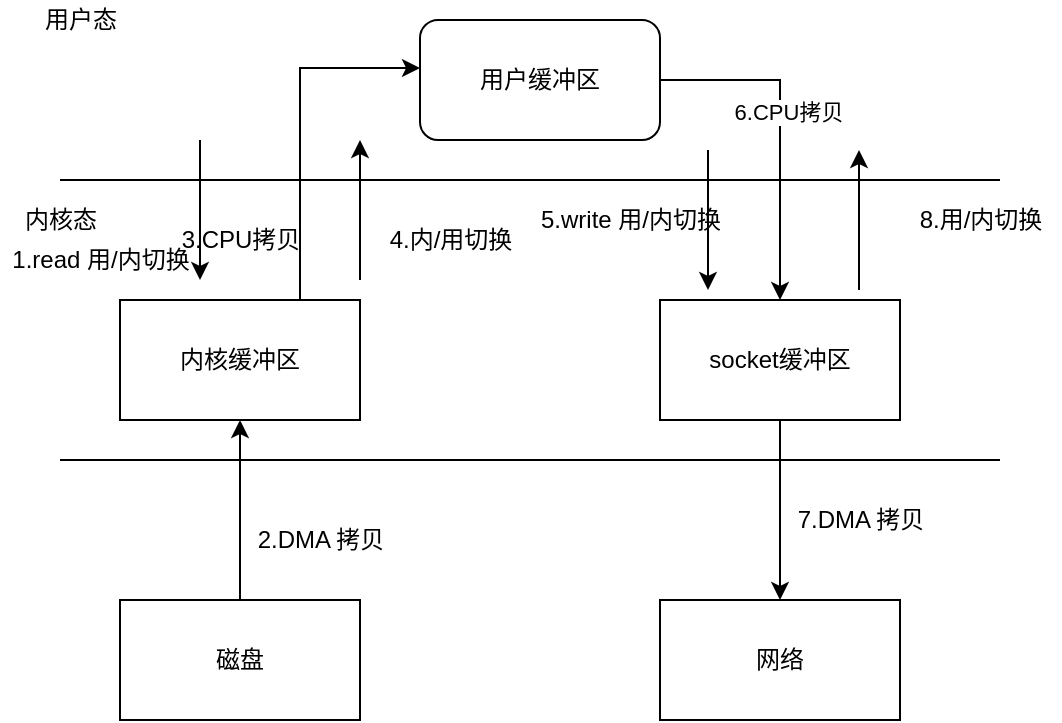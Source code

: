 <mxfile version="14.4.9" type="github">
  <diagram id="V6T-JINNdeztCLieIxA7" name="第 1 页">
    <mxGraphModel dx="1662" dy="762" grid="1" gridSize="10" guides="1" tooltips="1" connect="1" arrows="1" fold="1" page="1" pageScale="1" pageWidth="827" pageHeight="1169" math="0" shadow="0">
      <root>
        <mxCell id="0" />
        <mxCell id="1" parent="0" />
        <mxCell id="2hdoz_TaFL5Y_7VzHWYw-22" style="edgeStyle=orthogonalEdgeStyle;rounded=0;orthogonalLoop=1;jettySize=auto;html=1;exitX=1;exitY=0.5;exitDx=0;exitDy=0;" edge="1" parent="1" source="2hdoz_TaFL5Y_7VzHWYw-1" target="2hdoz_TaFL5Y_7VzHWYw-7">
          <mxGeometry relative="1" as="geometry" />
        </mxCell>
        <mxCell id="2hdoz_TaFL5Y_7VzHWYw-23" value="6.CPU拷贝" style="edgeLabel;html=1;align=center;verticalAlign=middle;resizable=0;points=[];" vertex="1" connectable="0" parent="2hdoz_TaFL5Y_7VzHWYw-22">
          <mxGeometry x="-0.106" y="4" relative="1" as="geometry">
            <mxPoint as="offset" />
          </mxGeometry>
        </mxCell>
        <mxCell id="2hdoz_TaFL5Y_7VzHWYw-1" value="用户缓冲区" style="rounded=1;whiteSpace=wrap;html=1;" vertex="1" parent="1">
          <mxGeometry x="270" y="110" width="120" height="60" as="geometry" />
        </mxCell>
        <mxCell id="2hdoz_TaFL5Y_7VzHWYw-2" value="" style="endArrow=none;html=1;" edge="1" parent="1">
          <mxGeometry width="50" height="50" relative="1" as="geometry">
            <mxPoint x="90" y="190" as="sourcePoint" />
            <mxPoint x="560" y="190" as="targetPoint" />
          </mxGeometry>
        </mxCell>
        <mxCell id="2hdoz_TaFL5Y_7VzHWYw-3" value="用户态" style="text;html=1;align=center;verticalAlign=middle;resizable=0;points=[];autosize=1;" vertex="1" parent="1">
          <mxGeometry x="75" y="100" width="50" height="20" as="geometry" />
        </mxCell>
        <mxCell id="2hdoz_TaFL5Y_7VzHWYw-4" value="" style="endArrow=none;html=1;" edge="1" parent="1">
          <mxGeometry width="50" height="50" relative="1" as="geometry">
            <mxPoint x="90" y="330" as="sourcePoint" />
            <mxPoint x="560" y="330" as="targetPoint" />
          </mxGeometry>
        </mxCell>
        <mxCell id="2hdoz_TaFL5Y_7VzHWYw-5" value="内核态" style="text;html=1;align=center;verticalAlign=middle;resizable=0;points=[];autosize=1;" vertex="1" parent="1">
          <mxGeometry x="65" y="200" width="50" height="20" as="geometry" />
        </mxCell>
        <mxCell id="2hdoz_TaFL5Y_7VzHWYw-14" style="edgeStyle=orthogonalEdgeStyle;rounded=0;orthogonalLoop=1;jettySize=auto;html=1;exitX=0.75;exitY=0;exitDx=0;exitDy=0;entryX=0;entryY=0.4;entryDx=0;entryDy=0;entryPerimeter=0;" edge="1" parent="1" source="2hdoz_TaFL5Y_7VzHWYw-6" target="2hdoz_TaFL5Y_7VzHWYw-1">
          <mxGeometry relative="1" as="geometry" />
        </mxCell>
        <mxCell id="2hdoz_TaFL5Y_7VzHWYw-6" value="内核缓冲区" style="rounded=0;whiteSpace=wrap;html=1;" vertex="1" parent="1">
          <mxGeometry x="120" y="250" width="120" height="60" as="geometry" />
        </mxCell>
        <mxCell id="2hdoz_TaFL5Y_7VzHWYw-24" style="edgeStyle=orthogonalEdgeStyle;rounded=0;orthogonalLoop=1;jettySize=auto;html=1;exitX=0.5;exitY=1;exitDx=0;exitDy=0;" edge="1" parent="1" source="2hdoz_TaFL5Y_7VzHWYw-7" target="2hdoz_TaFL5Y_7VzHWYw-9">
          <mxGeometry relative="1" as="geometry" />
        </mxCell>
        <mxCell id="2hdoz_TaFL5Y_7VzHWYw-7" value="socket缓冲区" style="rounded=0;whiteSpace=wrap;html=1;" vertex="1" parent="1">
          <mxGeometry x="390" y="250" width="120" height="60" as="geometry" />
        </mxCell>
        <mxCell id="2hdoz_TaFL5Y_7VzHWYw-12" style="edgeStyle=orthogonalEdgeStyle;rounded=0;orthogonalLoop=1;jettySize=auto;html=1;exitX=0.5;exitY=0;exitDx=0;exitDy=0;entryX=0.5;entryY=1;entryDx=0;entryDy=0;" edge="1" parent="1" source="2hdoz_TaFL5Y_7VzHWYw-8" target="2hdoz_TaFL5Y_7VzHWYw-6">
          <mxGeometry relative="1" as="geometry" />
        </mxCell>
        <mxCell id="2hdoz_TaFL5Y_7VzHWYw-8" value="磁盘" style="rounded=0;whiteSpace=wrap;html=1;" vertex="1" parent="1">
          <mxGeometry x="120" y="400" width="120" height="60" as="geometry" />
        </mxCell>
        <mxCell id="2hdoz_TaFL5Y_7VzHWYw-9" value="网络" style="rounded=0;whiteSpace=wrap;html=1;" vertex="1" parent="1">
          <mxGeometry x="390" y="400" width="120" height="60" as="geometry" />
        </mxCell>
        <mxCell id="2hdoz_TaFL5Y_7VzHWYw-10" value="" style="endArrow=classic;html=1;" edge="1" parent="1">
          <mxGeometry width="50" height="50" relative="1" as="geometry">
            <mxPoint x="160" y="170" as="sourcePoint" />
            <mxPoint x="160" y="240" as="targetPoint" />
          </mxGeometry>
        </mxCell>
        <mxCell id="2hdoz_TaFL5Y_7VzHWYw-11" value="1.read 用/内切换" style="text;html=1;align=center;verticalAlign=middle;resizable=0;points=[];autosize=1;" vertex="1" parent="1">
          <mxGeometry x="60" y="220" width="100" height="20" as="geometry" />
        </mxCell>
        <mxCell id="2hdoz_TaFL5Y_7VzHWYw-13" value="2.DMA 拷贝" style="text;html=1;align=center;verticalAlign=middle;resizable=0;points=[];autosize=1;" vertex="1" parent="1">
          <mxGeometry x="180" y="360" width="80" height="20" as="geometry" />
        </mxCell>
        <mxCell id="2hdoz_TaFL5Y_7VzHWYw-15" value="3.CPU拷贝" style="text;html=1;align=center;verticalAlign=middle;resizable=0;points=[];autosize=1;" vertex="1" parent="1">
          <mxGeometry x="145" y="210" width="70" height="20" as="geometry" />
        </mxCell>
        <mxCell id="2hdoz_TaFL5Y_7VzHWYw-16" value="" style="endArrow=classic;html=1;" edge="1" parent="1">
          <mxGeometry width="50" height="50" relative="1" as="geometry">
            <mxPoint x="240" y="240" as="sourcePoint" />
            <mxPoint x="240" y="170" as="targetPoint" />
          </mxGeometry>
        </mxCell>
        <mxCell id="2hdoz_TaFL5Y_7VzHWYw-18" value="4.内/用切换" style="text;html=1;align=center;verticalAlign=middle;resizable=0;points=[];autosize=1;" vertex="1" parent="1">
          <mxGeometry x="245" y="210" width="80" height="20" as="geometry" />
        </mxCell>
        <mxCell id="2hdoz_TaFL5Y_7VzHWYw-20" value="" style="endArrow=classic;html=1;" edge="1" parent="1">
          <mxGeometry width="50" height="50" relative="1" as="geometry">
            <mxPoint x="414" y="175" as="sourcePoint" />
            <mxPoint x="414" y="245" as="targetPoint" />
          </mxGeometry>
        </mxCell>
        <mxCell id="2hdoz_TaFL5Y_7VzHWYw-21" value="5.write 用/内切换" style="text;html=1;align=center;verticalAlign=middle;resizable=0;points=[];autosize=1;" vertex="1" parent="1">
          <mxGeometry x="320" y="200" width="110" height="20" as="geometry" />
        </mxCell>
        <mxCell id="2hdoz_TaFL5Y_7VzHWYw-25" value="7.DMA 拷贝" style="text;html=1;align=center;verticalAlign=middle;resizable=0;points=[];autosize=1;" vertex="1" parent="1">
          <mxGeometry x="450" y="350" width="80" height="20" as="geometry" />
        </mxCell>
        <mxCell id="2hdoz_TaFL5Y_7VzHWYw-26" value="" style="endArrow=classic;html=1;" edge="1" parent="1">
          <mxGeometry width="50" height="50" relative="1" as="geometry">
            <mxPoint x="489.5" y="245" as="sourcePoint" />
            <mxPoint x="489.5" y="175" as="targetPoint" />
          </mxGeometry>
        </mxCell>
        <mxCell id="2hdoz_TaFL5Y_7VzHWYw-27" value="8.用/内切换" style="text;html=1;align=center;verticalAlign=middle;resizable=0;points=[];autosize=1;" vertex="1" parent="1">
          <mxGeometry x="510" y="200" width="80" height="20" as="geometry" />
        </mxCell>
      </root>
    </mxGraphModel>
  </diagram>
</mxfile>
